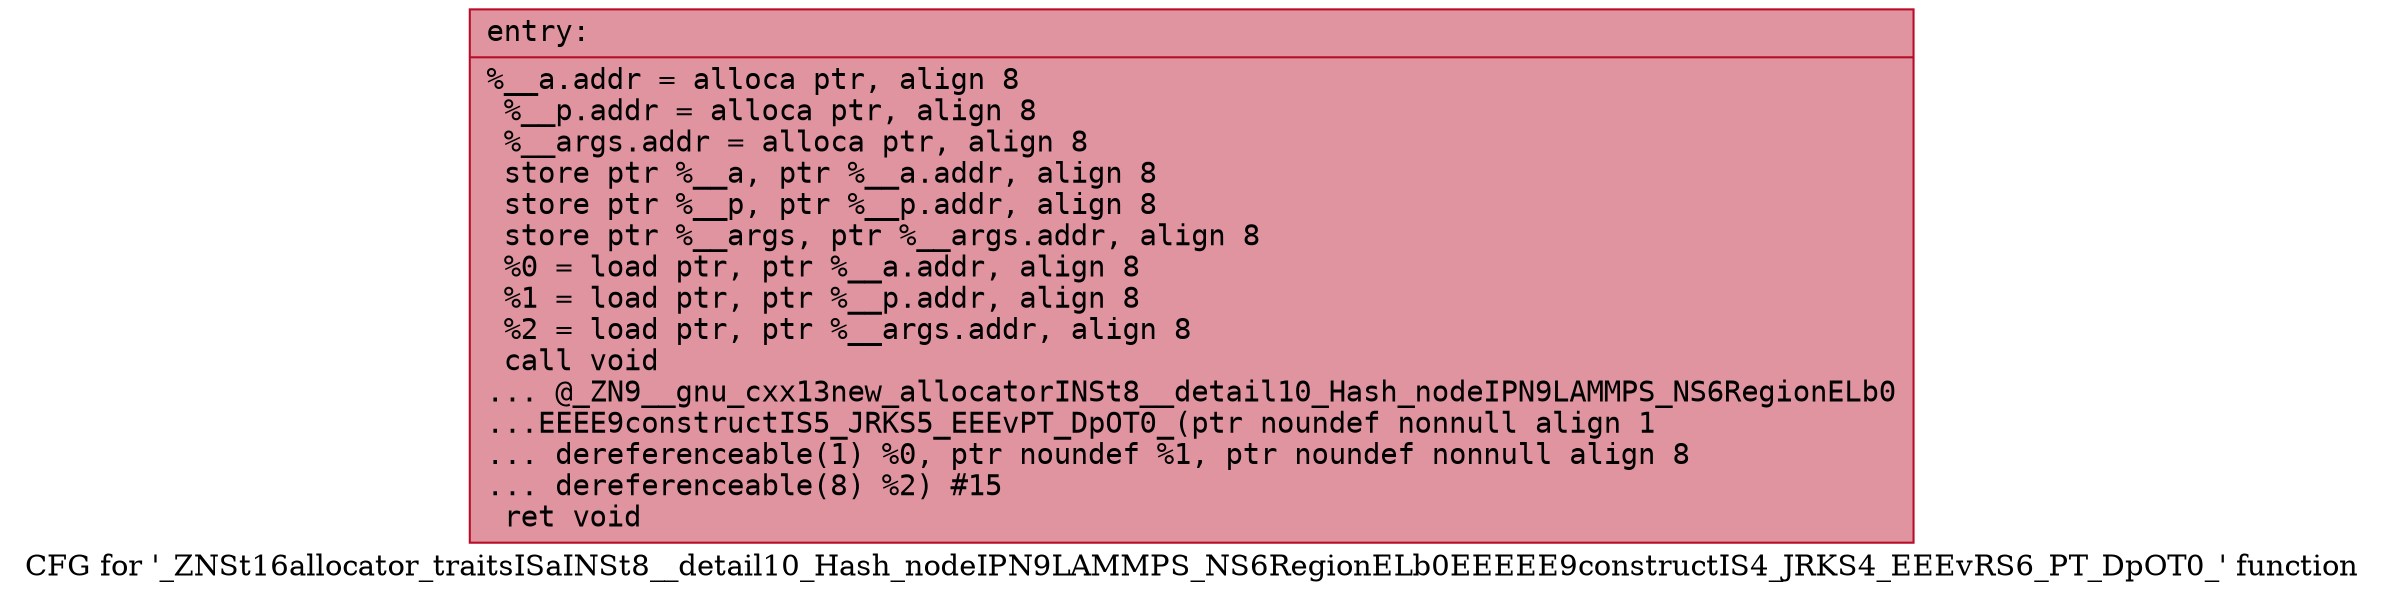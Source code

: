 digraph "CFG for '_ZNSt16allocator_traitsISaINSt8__detail10_Hash_nodeIPN9LAMMPS_NS6RegionELb0EEEEE9constructIS4_JRKS4_EEEvRS6_PT_DpOT0_' function" {
	label="CFG for '_ZNSt16allocator_traitsISaINSt8__detail10_Hash_nodeIPN9LAMMPS_NS6RegionELb0EEEEE9constructIS4_JRKS4_EEEvRS6_PT_DpOT0_' function";

	Node0x561837f53310 [shape=record,color="#b70d28ff", style=filled, fillcolor="#b70d2870" fontname="Courier",label="{entry:\l|  %__a.addr = alloca ptr, align 8\l  %__p.addr = alloca ptr, align 8\l  %__args.addr = alloca ptr, align 8\l  store ptr %__a, ptr %__a.addr, align 8\l  store ptr %__p, ptr %__p.addr, align 8\l  store ptr %__args, ptr %__args.addr, align 8\l  %0 = load ptr, ptr %__a.addr, align 8\l  %1 = load ptr, ptr %__p.addr, align 8\l  %2 = load ptr, ptr %__args.addr, align 8\l  call void\l... @_ZN9__gnu_cxx13new_allocatorINSt8__detail10_Hash_nodeIPN9LAMMPS_NS6RegionELb0\l...EEEE9constructIS5_JRKS5_EEEvPT_DpOT0_(ptr noundef nonnull align 1\l... dereferenceable(1) %0, ptr noundef %1, ptr noundef nonnull align 8\l... dereferenceable(8) %2) #15\l  ret void\l}"];
}
